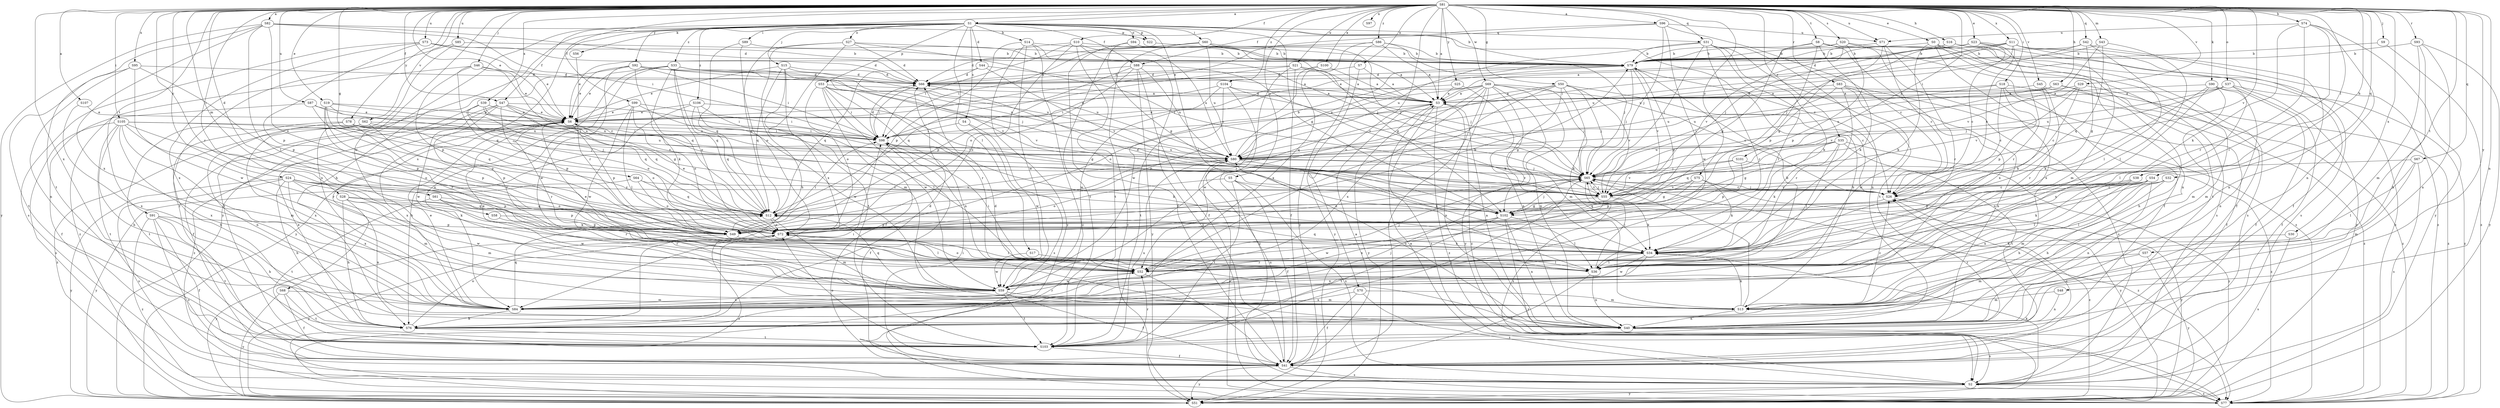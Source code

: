 strict digraph  {
S81;
S1;
S82;
S96;
S107;
S100;
S3;
S74;
S14;
S79;
S24;
S26;
S61;
S44;
S66;
S19;
S0;
S23;
S6;
S10;
S99;
S47;
S88;
S41;
S50;
S64;
S102;
S63;
S16;
S54;
S76;
S105;
S28;
S18;
S101;
S89;
S60;
S98;
S9;
S46;
S15;
S65;
S90;
S56;
S34;
S38;
S17;
S36;
S58;
S43;
S13;
S97;
S7;
S40;
S70;
S37;
S27;
S94;
S72;
S53;
S22;
S49;
S67;
S42;
S32;
S31;
S12;
S35;
S83;
S93;
S52;
S5;
S20;
S68;
S4;
S2;
S91;
S8;
S57;
S103;
S85;
S21;
S73;
S87;
S71;
S80;
S62;
S29;
S45;
S55;
S69;
S59;
S39;
S30;
S95;
S11;
S84;
S92;
S25;
S75;
S78;
S48;
S51;
S104;
S86;
S33;
S106;
S77;
S81 -> S1  [label=a];
S81 -> S82  [label=a];
S81 -> S96  [label=a];
S81 -> S107  [label=a];
S81 -> S100  [label=a];
S81 -> S3  [label=a];
S81 -> S74  [label=b];
S81 -> S24  [label=c];
S81 -> S61  [label=d];
S81 -> S19  [label=e];
S81 -> S0  [label=e];
S81 -> S23  [label=e];
S81 -> S6  [label=e];
S81 -> S10  [label=f];
S81 -> S99  [label=f];
S81 -> S47  [label=f];
S81 -> S50  [label=g];
S81 -> S64  [label=g];
S81 -> S63  [label=h];
S81 -> S16  [label=h];
S81 -> S54  [label=h];
S81 -> S105  [label=i];
S81 -> S28  [label=i];
S81 -> S18  [label=i];
S81 -> S101  [label=i];
S81 -> S9  [label=j];
S81 -> S46  [label=j];
S81 -> S90  [label=k];
S81 -> S38  [label=l];
S81 -> S58  [label=m];
S81 -> S43  [label=m];
S81 -> S97  [label=n];
S81 -> S7  [label=n];
S81 -> S40  [label=n];
S81 -> S70  [label=o];
S81 -> S37  [label=o];
S81 -> S67  [label=q];
S81 -> S42  [label=q];
S81 -> S32  [label=q];
S81 -> S31  [label=q];
S81 -> S35  [label=r];
S81 -> S83  [label=r];
S81 -> S93  [label=r];
S81 -> S52  [label=r];
S81 -> S5  [label=s];
S81 -> S20  [label=s];
S81 -> S91  [label=t];
S81 -> S8  [label=t];
S81 -> S57  [label=t];
S81 -> S85  [label=u];
S81 -> S21  [label=u];
S81 -> S73  [label=u];
S81 -> S87  [label=u];
S81 -> S71  [label=u];
S81 -> S62  [label=v];
S81 -> S29  [label=v];
S81 -> S45  [label=v];
S81 -> S55  [label=v];
S81 -> S69  [label=w];
S81 -> S59  [label=w];
S81 -> S39  [label=x];
S81 -> S30  [label=x];
S81 -> S95  [label=x];
S81 -> S11  [label=x];
S81 -> S84  [label=x];
S81 -> S92  [label=y];
S81 -> S25  [label=y];
S81 -> S75  [label=y];
S81 -> S78  [label=y];
S81 -> S48  [label=y];
S81 -> S104  [label=z];
S81 -> S86  [label=z];
S1 -> S14  [label=b];
S1 -> S79  [label=b];
S1 -> S26  [label=c];
S1 -> S44  [label=d];
S1 -> S47  [label=f];
S1 -> S88  [label=f];
S1 -> S102  [label=g];
S1 -> S76  [label=h];
S1 -> S89  [label=i];
S1 -> S60  [label=i];
S1 -> S15  [label=j];
S1 -> S56  [label=k];
S1 -> S17  [label=l];
S1 -> S36  [label=l];
S1 -> S27  [label=o];
S1 -> S94  [label=o];
S1 -> S53  [label=p];
S1 -> S22  [label=p];
S1 -> S31  [label=q];
S1 -> S68  [label=s];
S1 -> S4  [label=s];
S1 -> S51  [label=y];
S1 -> S33  [label=z];
S1 -> S106  [label=z];
S82 -> S66  [label=d];
S82 -> S98  [label=i];
S82 -> S36  [label=l];
S82 -> S72  [label=o];
S82 -> S22  [label=p];
S82 -> S103  [label=t];
S82 -> S84  [label=x];
S82 -> S51  [label=y];
S96 -> S26  [label=c];
S96 -> S6  [label=e];
S96 -> S88  [label=f];
S96 -> S65  [label=j];
S96 -> S71  [label=u];
S96 -> S59  [label=w];
S107 -> S6  [label=e];
S107 -> S84  [label=x];
S100 -> S3  [label=a];
S100 -> S66  [label=d];
S100 -> S59  [label=w];
S3 -> S6  [label=e];
S3 -> S40  [label=n];
S3 -> S49  [label=p];
S3 -> S2  [label=s];
S3 -> S51  [label=y];
S3 -> S77  [label=z];
S74 -> S34  [label=k];
S74 -> S36  [label=l];
S74 -> S40  [label=n];
S74 -> S52  [label=r];
S74 -> S71  [label=u];
S74 -> S51  [label=y];
S14 -> S79  [label=b];
S14 -> S65  [label=j];
S14 -> S49  [label=p];
S14 -> S59  [label=w];
S14 -> S51  [label=y];
S14 -> S77  [label=z];
S79 -> S66  [label=d];
S79 -> S65  [label=j];
S79 -> S49  [label=p];
S79 -> S80  [label=u];
S79 -> S55  [label=v];
S24 -> S76  [label=h];
S24 -> S34  [label=k];
S24 -> S13  [label=m];
S24 -> S72  [label=o];
S24 -> S49  [label=p];
S24 -> S2  [label=s];
S24 -> S55  [label=v];
S24 -> S84  [label=x];
S24 -> S51  [label=y];
S26 -> S65  [label=j];
S26 -> S12  [label=q];
S26 -> S51  [label=y];
S61 -> S34  [label=k];
S61 -> S12  [label=q];
S61 -> S52  [label=r];
S61 -> S103  [label=t];
S61 -> S59  [label=w];
S44 -> S3  [label=a];
S44 -> S66  [label=d];
S44 -> S12  [label=q];
S44 -> S55  [label=v];
S66 -> S3  [label=a];
S66 -> S98  [label=i];
S19 -> S6  [label=e];
S19 -> S49  [label=p];
S19 -> S12  [label=q];
S19 -> S52  [label=r];
S19 -> S80  [label=u];
S19 -> S55  [label=v];
S0 -> S79  [label=b];
S0 -> S41  [label=f];
S0 -> S34  [label=k];
S0 -> S40  [label=n];
S0 -> S2  [label=s];
S0 -> S103  [label=t];
S0 -> S84  [label=x];
S23 -> S79  [label=b];
S23 -> S26  [label=c];
S23 -> S66  [label=d];
S23 -> S65  [label=j];
S23 -> S52  [label=r];
S23 -> S77  [label=z];
S6 -> S98  [label=i];
S6 -> S49  [label=p];
S6 -> S52  [label=r];
S6 -> S84  [label=x];
S10 -> S79  [label=b];
S10 -> S6  [label=e];
S10 -> S98  [label=i];
S10 -> S72  [label=o];
S10 -> S103  [label=t];
S10 -> S80  [label=u];
S10 -> S77  [label=z];
S99 -> S6  [label=e];
S99 -> S98  [label=i];
S99 -> S36  [label=l];
S99 -> S72  [label=o];
S99 -> S55  [label=v];
S99 -> S59  [label=w];
S47 -> S6  [label=e];
S47 -> S98  [label=i];
S47 -> S49  [label=p];
S47 -> S12  [label=q];
S47 -> S52  [label=r];
S47 -> S80  [label=u];
S47 -> S59  [label=w];
S47 -> S77  [label=z];
S88 -> S66  [label=d];
S88 -> S41  [label=f];
S88 -> S72  [label=o];
S88 -> S12  [label=q];
S88 -> S80  [label=u];
S88 -> S55  [label=v];
S88 -> S51  [label=y];
S41 -> S3  [label=a];
S41 -> S26  [label=c];
S41 -> S98  [label=i];
S41 -> S2  [label=s];
S41 -> S80  [label=u];
S41 -> S51  [label=y];
S50 -> S3  [label=a];
S50 -> S26  [label=c];
S50 -> S65  [label=j];
S50 -> S34  [label=k];
S50 -> S12  [label=q];
S50 -> S52  [label=r];
S50 -> S55  [label=v];
S50 -> S51  [label=y];
S64 -> S72  [label=o];
S64 -> S12  [label=q];
S64 -> S55  [label=v];
S64 -> S51  [label=y];
S102 -> S66  [label=d];
S102 -> S65  [label=j];
S102 -> S36  [label=l];
S102 -> S40  [label=n];
S102 -> S49  [label=p];
S102 -> S103  [label=t];
S102 -> S59  [label=w];
S102 -> S77  [label=z];
S63 -> S3  [label=a];
S63 -> S76  [label=h];
S63 -> S80  [label=u];
S63 -> S55  [label=v];
S63 -> S77  [label=z];
S16 -> S79  [label=b];
S16 -> S65  [label=j];
S16 -> S13  [label=m];
S16 -> S51  [label=y];
S54 -> S26  [label=c];
S54 -> S76  [label=h];
S54 -> S13  [label=m];
S54 -> S40  [label=n];
S54 -> S72  [label=o];
S54 -> S49  [label=p];
S54 -> S55  [label=v];
S76 -> S66  [label=d];
S76 -> S6  [label=e];
S76 -> S98  [label=i];
S76 -> S65  [label=j];
S76 -> S72  [label=o];
S76 -> S103  [label=t];
S105 -> S76  [label=h];
S105 -> S98  [label=i];
S105 -> S65  [label=j];
S105 -> S13  [label=m];
S105 -> S72  [label=o];
S105 -> S52  [label=r];
S105 -> S2  [label=s];
S105 -> S103  [label=t];
S105 -> S84  [label=x];
S28 -> S76  [label=h];
S28 -> S13  [label=m];
S28 -> S40  [label=n];
S28 -> S49  [label=p];
S28 -> S12  [label=q];
S28 -> S59  [label=w];
S18 -> S3  [label=a];
S18 -> S26  [label=c];
S18 -> S41  [label=f];
S18 -> S49  [label=p];
S18 -> S80  [label=u];
S18 -> S77  [label=z];
S101 -> S65  [label=j];
S101 -> S49  [label=p];
S101 -> S55  [label=v];
S101 -> S51  [label=y];
S89 -> S79  [label=b];
S89 -> S72  [label=o];
S89 -> S12  [label=q];
S60 -> S79  [label=b];
S60 -> S66  [label=d];
S60 -> S102  [label=g];
S60 -> S65  [label=j];
S60 -> S103  [label=t];
S60 -> S80  [label=u];
S60 -> S51  [label=y];
S98 -> S66  [label=d];
S98 -> S41  [label=f];
S98 -> S34  [label=k];
S98 -> S80  [label=u];
S9 -> S79  [label=b];
S9 -> S77  [label=z];
S46 -> S26  [label=c];
S46 -> S66  [label=d];
S46 -> S6  [label=e];
S46 -> S49  [label=p];
S46 -> S12  [label=q];
S46 -> S77  [label=z];
S15 -> S66  [label=d];
S15 -> S6  [label=e];
S15 -> S13  [label=m];
S15 -> S12  [label=q];
S15 -> S103  [label=t];
S15 -> S80  [label=u];
S65 -> S26  [label=c];
S65 -> S72  [label=o];
S65 -> S2  [label=s];
S65 -> S55  [label=v];
S65 -> S77  [label=z];
S90 -> S3  [label=a];
S90 -> S41  [label=f];
S90 -> S34  [label=k];
S90 -> S13  [label=m];
S90 -> S40  [label=n];
S90 -> S84  [label=x];
S56 -> S52  [label=r];
S34 -> S36  [label=l];
S34 -> S12  [label=q];
S34 -> S52  [label=r];
S34 -> S59  [label=w];
S34 -> S84  [label=x];
S38 -> S36  [label=l];
S38 -> S55  [label=v];
S38 -> S84  [label=x];
S17 -> S36  [label=l];
S17 -> S59  [label=w];
S36 -> S6  [label=e];
S36 -> S41  [label=f];
S36 -> S98  [label=i];
S36 -> S65  [label=j];
S36 -> S40  [label=n];
S58 -> S49  [label=p];
S58 -> S52  [label=r];
S43 -> S79  [label=b];
S43 -> S36  [label=l];
S43 -> S12  [label=q];
S43 -> S55  [label=v];
S13 -> S79  [label=b];
S13 -> S26  [label=c];
S13 -> S65  [label=j];
S13 -> S34  [label=k];
S13 -> S40  [label=n];
S7 -> S3  [label=a];
S7 -> S66  [label=d];
S7 -> S51  [label=y];
S40 -> S3  [label=a];
S40 -> S66  [label=d];
S40 -> S2  [label=s];
S40 -> S80  [label=u];
S70 -> S41  [label=f];
S70 -> S13  [label=m];
S70 -> S2  [label=s];
S70 -> S84  [label=x];
S37 -> S3  [label=a];
S37 -> S41  [label=f];
S37 -> S65  [label=j];
S37 -> S36  [label=l];
S37 -> S80  [label=u];
S37 -> S77  [label=z];
S27 -> S79  [label=b];
S27 -> S26  [label=c];
S27 -> S66  [label=d];
S27 -> S76  [label=h];
S27 -> S12  [label=q];
S27 -> S84  [label=x];
S94 -> S3  [label=a];
S94 -> S79  [label=b];
S94 -> S41  [label=f];
S94 -> S102  [label=g];
S72 -> S79  [label=b];
S72 -> S34  [label=k];
S72 -> S36  [label=l];
S72 -> S51  [label=y];
S72 -> S77  [label=z];
S53 -> S3  [label=a];
S53 -> S41  [label=f];
S53 -> S98  [label=i];
S53 -> S40  [label=n];
S53 -> S72  [label=o];
S53 -> S52  [label=r];
S53 -> S55  [label=v];
S53 -> S59  [label=w];
S22 -> S79  [label=b];
S49 -> S98  [label=i];
S49 -> S36  [label=l];
S49 -> S51  [label=y];
S67 -> S65  [label=j];
S67 -> S36  [label=l];
S67 -> S13  [label=m];
S67 -> S2  [label=s];
S42 -> S79  [label=b];
S42 -> S102  [label=g];
S42 -> S36  [label=l];
S42 -> S40  [label=n];
S42 -> S80  [label=u];
S32 -> S26  [label=c];
S32 -> S76  [label=h];
S32 -> S34  [label=k];
S32 -> S36  [label=l];
S32 -> S55  [label=v];
S31 -> S79  [label=b];
S31 -> S65  [label=j];
S31 -> S34  [label=k];
S31 -> S36  [label=l];
S31 -> S40  [label=n];
S31 -> S52  [label=r];
S31 -> S103  [label=t];
S31 -> S80  [label=u];
S12 -> S6  [label=e];
S12 -> S13  [label=m];
S12 -> S72  [label=o];
S12 -> S80  [label=u];
S35 -> S102  [label=g];
S35 -> S34  [label=k];
S35 -> S36  [label=l];
S35 -> S12  [label=q];
S35 -> S103  [label=t];
S35 -> S80  [label=u];
S35 -> S77  [label=z];
S83 -> S3  [label=a];
S83 -> S65  [label=j];
S83 -> S40  [label=n];
S83 -> S52  [label=r];
S83 -> S2  [label=s];
S83 -> S59  [label=w];
S93 -> S79  [label=b];
S93 -> S76  [label=h];
S93 -> S13  [label=m];
S93 -> S40  [label=n];
S93 -> S51  [label=y];
S52 -> S41  [label=f];
S52 -> S65  [label=j];
S52 -> S72  [label=o];
S52 -> S59  [label=w];
S5 -> S41  [label=f];
S5 -> S72  [label=o];
S5 -> S2  [label=s];
S5 -> S103  [label=t];
S5 -> S55  [label=v];
S20 -> S3  [label=a];
S20 -> S79  [label=b];
S20 -> S41  [label=f];
S20 -> S49  [label=p];
S20 -> S2  [label=s];
S20 -> S55  [label=v];
S68 -> S41  [label=f];
S68 -> S13  [label=m];
S68 -> S103  [label=t];
S68 -> S51  [label=y];
S4 -> S98  [label=i];
S4 -> S2  [label=s];
S4 -> S59  [label=w];
S2 -> S3  [label=a];
S2 -> S34  [label=k];
S2 -> S51  [label=y];
S2 -> S77  [label=z];
S91 -> S41  [label=f];
S91 -> S76  [label=h];
S91 -> S49  [label=p];
S91 -> S2  [label=s];
S91 -> S103  [label=t];
S91 -> S77  [label=z];
S8 -> S79  [label=b];
S8 -> S102  [label=g];
S8 -> S34  [label=k];
S8 -> S49  [label=p];
S8 -> S84  [label=x];
S8 -> S77  [label=z];
S57 -> S13  [label=m];
S57 -> S52  [label=r];
S57 -> S51  [label=y];
S103 -> S41  [label=f];
S103 -> S65  [label=j];
S103 -> S72  [label=o];
S103 -> S52  [label=r];
S103 -> S80  [label=u];
S85 -> S79  [label=b];
S85 -> S41  [label=f];
S85 -> S84  [label=x];
S21 -> S3  [label=a];
S21 -> S66  [label=d];
S21 -> S41  [label=f];
S21 -> S65  [label=j];
S21 -> S49  [label=p];
S21 -> S52  [label=r];
S73 -> S79  [label=b];
S73 -> S66  [label=d];
S73 -> S6  [label=e];
S73 -> S49  [label=p];
S73 -> S2  [label=s];
S73 -> S84  [label=x];
S87 -> S6  [label=e];
S87 -> S41  [label=f];
S87 -> S72  [label=o];
S87 -> S80  [label=u];
S71 -> S79  [label=b];
S71 -> S26  [label=c];
S71 -> S102  [label=g];
S71 -> S52  [label=r];
S80 -> S79  [label=b];
S80 -> S65  [label=j];
S80 -> S34  [label=k];
S80 -> S55  [label=v];
S80 -> S77  [label=z];
S62 -> S98  [label=i];
S62 -> S65  [label=j];
S62 -> S49  [label=p];
S62 -> S103  [label=t];
S62 -> S84  [label=x];
S62 -> S77  [label=z];
S29 -> S3  [label=a];
S29 -> S26  [label=c];
S29 -> S13  [label=m];
S29 -> S80  [label=u];
S29 -> S55  [label=v];
S45 -> S3  [label=a];
S45 -> S34  [label=k];
S45 -> S52  [label=r];
S45 -> S77  [label=z];
S55 -> S102  [label=g];
S55 -> S65  [label=j];
S55 -> S34  [label=k];
S55 -> S84  [label=x];
S69 -> S3  [label=a];
S69 -> S26  [label=c];
S69 -> S41  [label=f];
S69 -> S102  [label=g];
S69 -> S98  [label=i];
S69 -> S65  [label=j];
S69 -> S13  [label=m];
S69 -> S40  [label=n];
S69 -> S72  [label=o];
S69 -> S59  [label=w];
S69 -> S84  [label=x];
S69 -> S77  [label=z];
S59 -> S79  [label=b];
S59 -> S6  [label=e];
S59 -> S41  [label=f];
S59 -> S13  [label=m];
S59 -> S12  [label=q];
S59 -> S103  [label=t];
S59 -> S84  [label=x];
S39 -> S6  [label=e];
S39 -> S41  [label=f];
S39 -> S102  [label=g];
S39 -> S72  [label=o];
S39 -> S12  [label=q];
S39 -> S80  [label=u];
S30 -> S34  [label=k];
S30 -> S2  [label=s];
S95 -> S66  [label=d];
S95 -> S40  [label=n];
S95 -> S49  [label=p];
S95 -> S103  [label=t];
S95 -> S59  [label=w];
S11 -> S79  [label=b];
S11 -> S26  [label=c];
S11 -> S6  [label=e];
S11 -> S41  [label=f];
S11 -> S98  [label=i];
S11 -> S2  [label=s];
S11 -> S80  [label=u];
S11 -> S77  [label=z];
S84 -> S6  [label=e];
S84 -> S76  [label=h];
S84 -> S12  [label=q];
S84 -> S52  [label=r];
S92 -> S66  [label=d];
S92 -> S6  [label=e];
S92 -> S98  [label=i];
S92 -> S65  [label=j];
S92 -> S12  [label=q];
S92 -> S103  [label=t];
S92 -> S80  [label=u];
S92 -> S59  [label=w];
S25 -> S3  [label=a];
S25 -> S6  [label=e];
S25 -> S40  [label=n];
S75 -> S102  [label=g];
S75 -> S34  [label=k];
S75 -> S49  [label=p];
S75 -> S55  [label=v];
S75 -> S51  [label=y];
S78 -> S76  [label=h];
S78 -> S98  [label=i];
S78 -> S40  [label=n];
S78 -> S72  [label=o];
S78 -> S49  [label=p];
S78 -> S80  [label=u];
S48 -> S13  [label=m];
S48 -> S40  [label=n];
S51 -> S26  [label=c];
S104 -> S3  [label=a];
S104 -> S98  [label=i];
S104 -> S34  [label=k];
S104 -> S103  [label=t];
S104 -> S59  [label=w];
S104 -> S77  [label=z];
S86 -> S3  [label=a];
S86 -> S79  [label=b];
S86 -> S98  [label=i];
S86 -> S65  [label=j];
S86 -> S84  [label=x];
S86 -> S51  [label=y];
S33 -> S66  [label=d];
S33 -> S6  [label=e];
S33 -> S34  [label=k];
S33 -> S72  [label=o];
S33 -> S12  [label=q];
S33 -> S80  [label=u];
S33 -> S55  [label=v];
S33 -> S84  [label=x];
S33 -> S51  [label=y];
S106 -> S6  [label=e];
S106 -> S102  [label=g];
S106 -> S76  [label=h];
S106 -> S36  [label=l];
S106 -> S12  [label=q];
S106 -> S59  [label=w];
}
